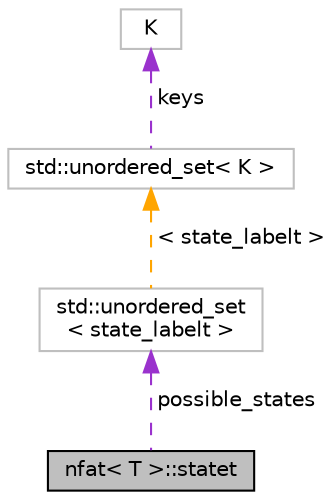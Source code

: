 digraph "nfat&lt; T &gt;::statet"
{
 // LATEX_PDF_SIZE
  bgcolor="transparent";
  edge [fontname="Helvetica",fontsize="10",labelfontname="Helvetica",labelfontsize="10"];
  node [fontname="Helvetica",fontsize="10",shape=record];
  Node1 [label="nfat\< T \>::statet",height=0.2,width=0.4,color="black", fillcolor="grey75", style="filled", fontcolor="black",tooltip="A state is a set of possibly active transitions."];
  Node2 -> Node1 [dir="back",color="darkorchid3",fontsize="10",style="dashed",label=" possible_states" ,fontname="Helvetica"];
  Node2 [label="std::unordered_set\l\< state_labelt \>",height=0.2,width=0.4,color="grey75",tooltip=" "];
  Node3 -> Node2 [dir="back",color="orange",fontsize="10",style="dashed",label=" \< state_labelt \>" ,fontname="Helvetica"];
  Node3 [label="std::unordered_set\< K \>",height=0.2,width=0.4,color="grey75",tooltip="STL class."];
  Node4 -> Node3 [dir="back",color="darkorchid3",fontsize="10",style="dashed",label=" keys" ,fontname="Helvetica"];
  Node4 [label="K",height=0.2,width=0.4,color="grey75",tooltip=" "];
}
